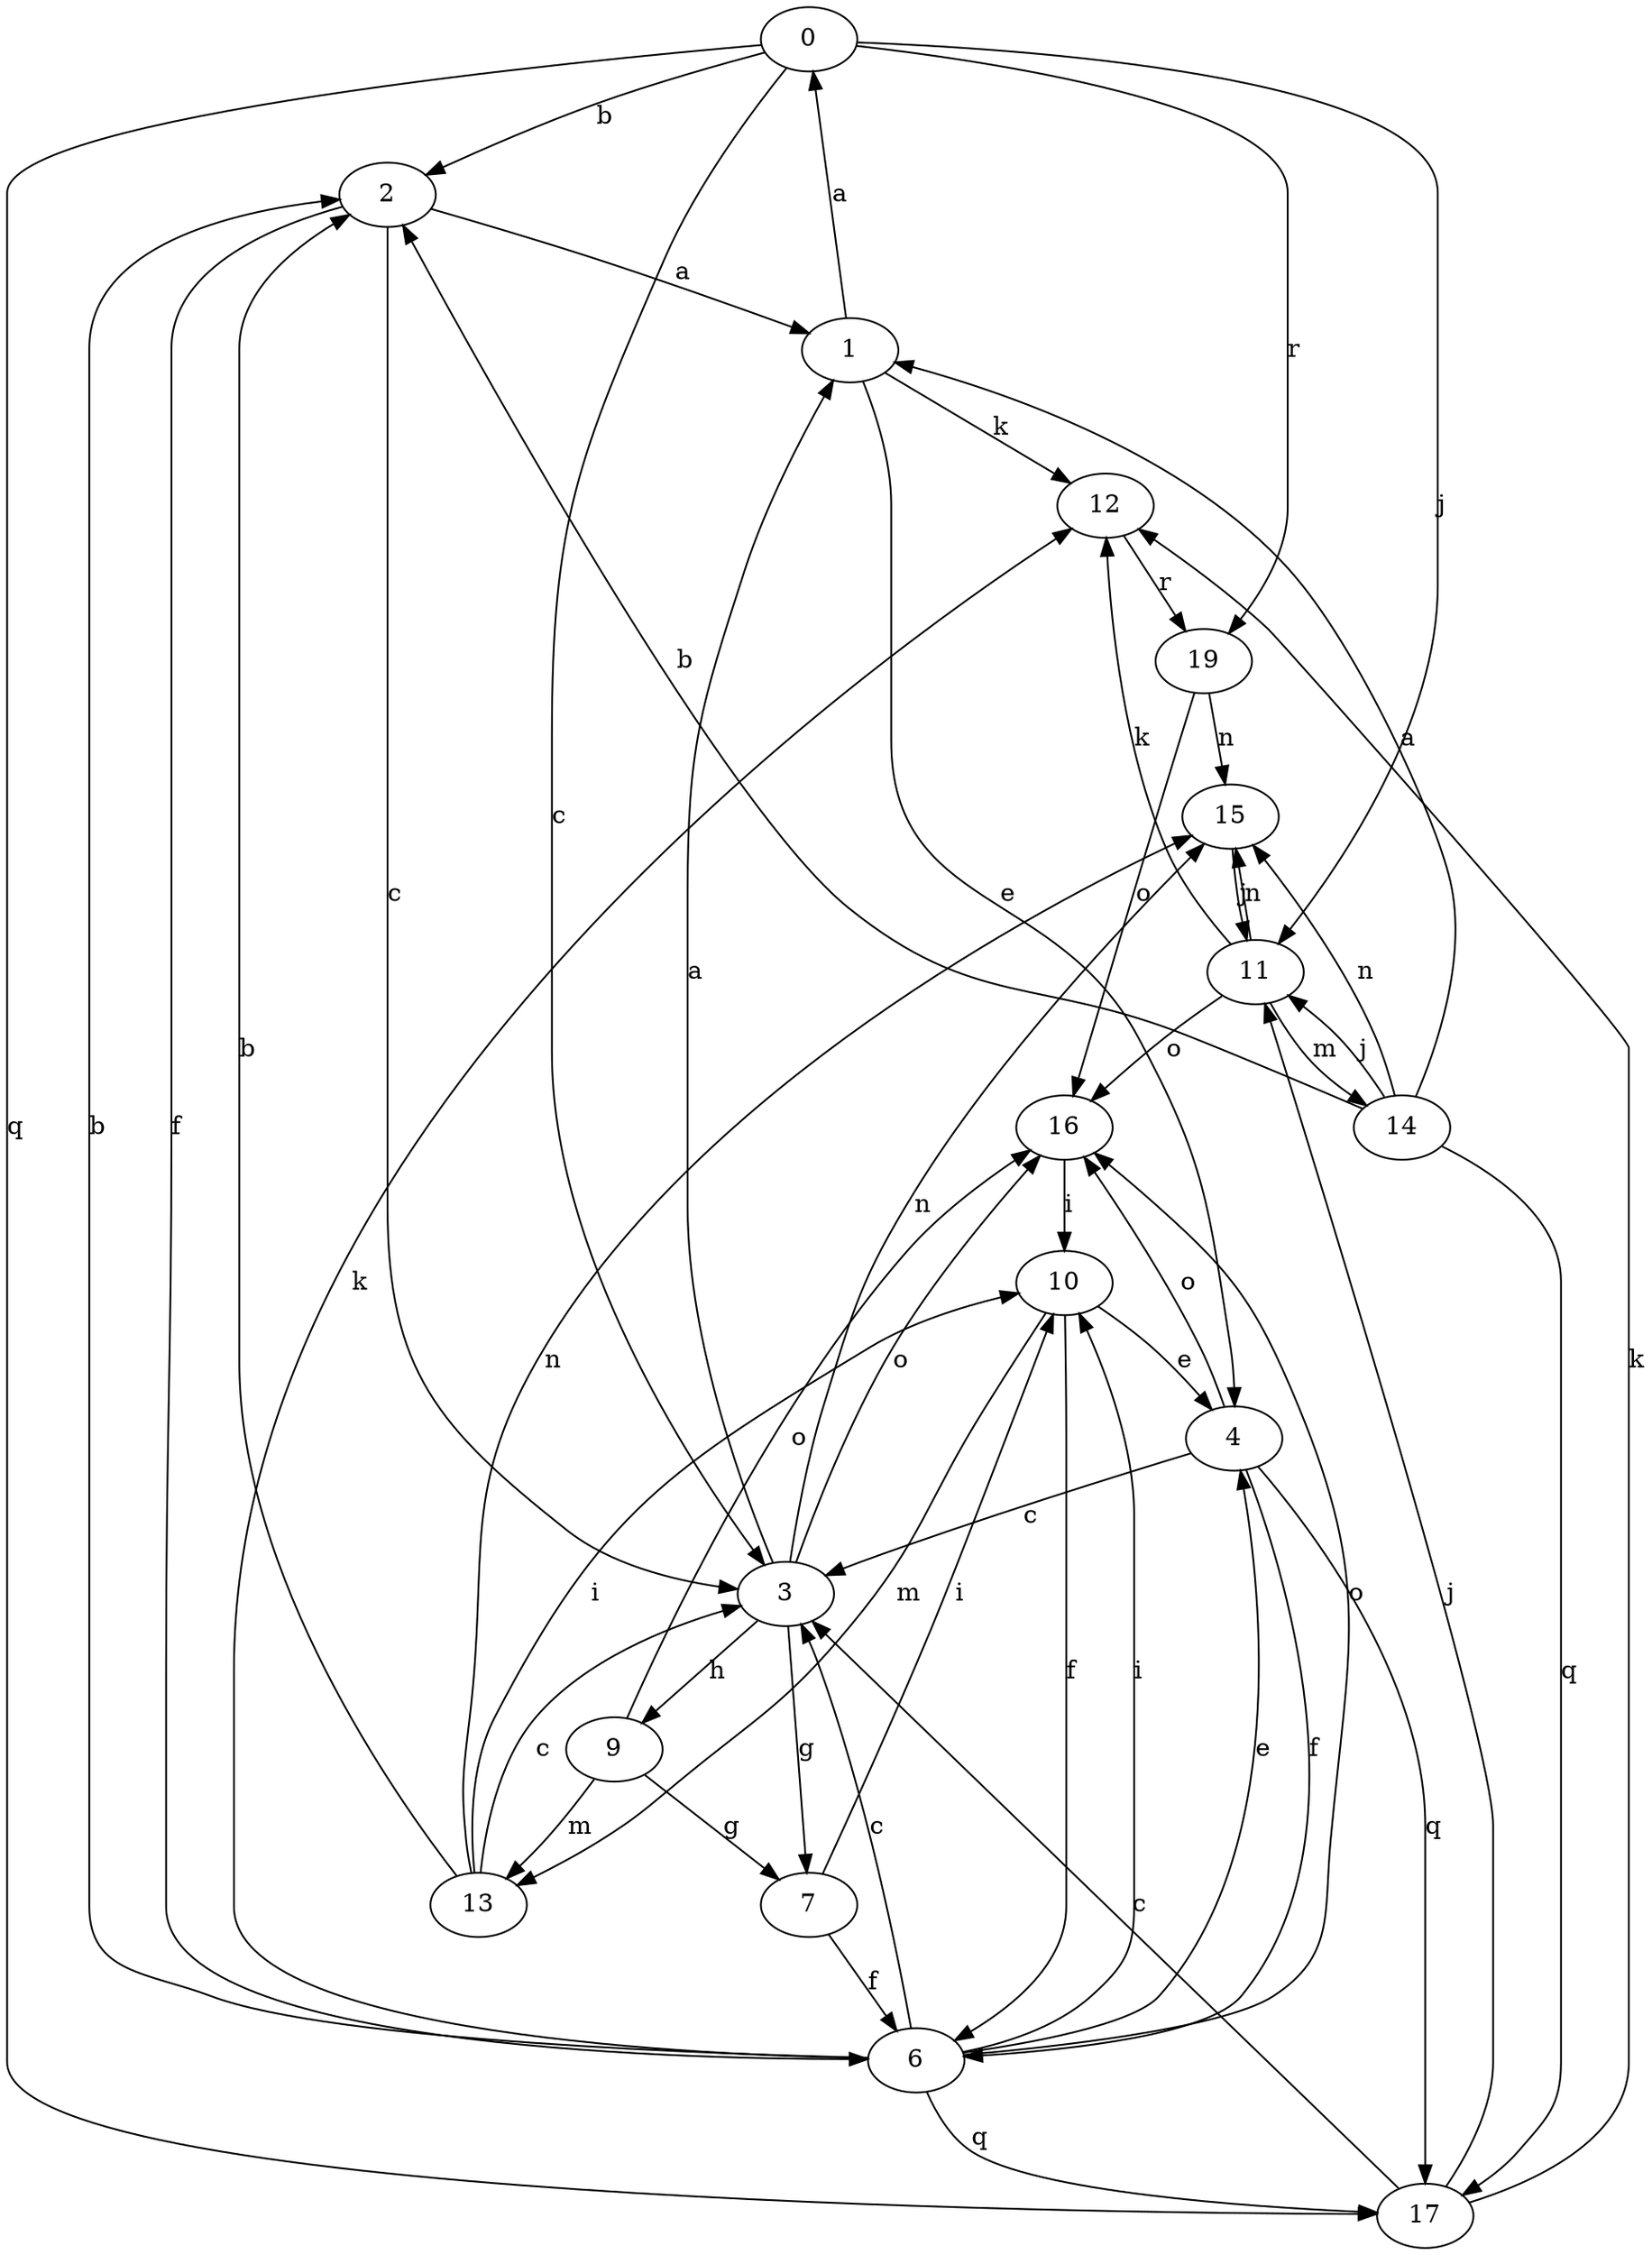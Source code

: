 strict digraph  {
0;
1;
2;
3;
4;
6;
7;
9;
10;
11;
12;
13;
14;
15;
16;
17;
19;
0 -> 2  [label=b];
0 -> 3  [label=c];
0 -> 11  [label=j];
0 -> 17  [label=q];
0 -> 19  [label=r];
1 -> 0  [label=a];
1 -> 4  [label=e];
1 -> 12  [label=k];
2 -> 1  [label=a];
2 -> 3  [label=c];
2 -> 6  [label=f];
3 -> 1  [label=a];
3 -> 7  [label=g];
3 -> 9  [label=h];
3 -> 15  [label=n];
3 -> 16  [label=o];
4 -> 3  [label=c];
4 -> 6  [label=f];
4 -> 16  [label=o];
4 -> 17  [label=q];
6 -> 2  [label=b];
6 -> 3  [label=c];
6 -> 4  [label=e];
6 -> 10  [label=i];
6 -> 12  [label=k];
6 -> 16  [label=o];
6 -> 17  [label=q];
7 -> 6  [label=f];
7 -> 10  [label=i];
9 -> 7  [label=g];
9 -> 13  [label=m];
9 -> 16  [label=o];
10 -> 4  [label=e];
10 -> 6  [label=f];
10 -> 13  [label=m];
11 -> 12  [label=k];
11 -> 14  [label=m];
11 -> 15  [label=n];
11 -> 16  [label=o];
12 -> 19  [label=r];
13 -> 2  [label=b];
13 -> 3  [label=c];
13 -> 10  [label=i];
13 -> 15  [label=n];
14 -> 1  [label=a];
14 -> 2  [label=b];
14 -> 11  [label=j];
14 -> 15  [label=n];
14 -> 17  [label=q];
15 -> 11  [label=j];
16 -> 10  [label=i];
17 -> 3  [label=c];
17 -> 11  [label=j];
17 -> 12  [label=k];
19 -> 15  [label=n];
19 -> 16  [label=o];
}
